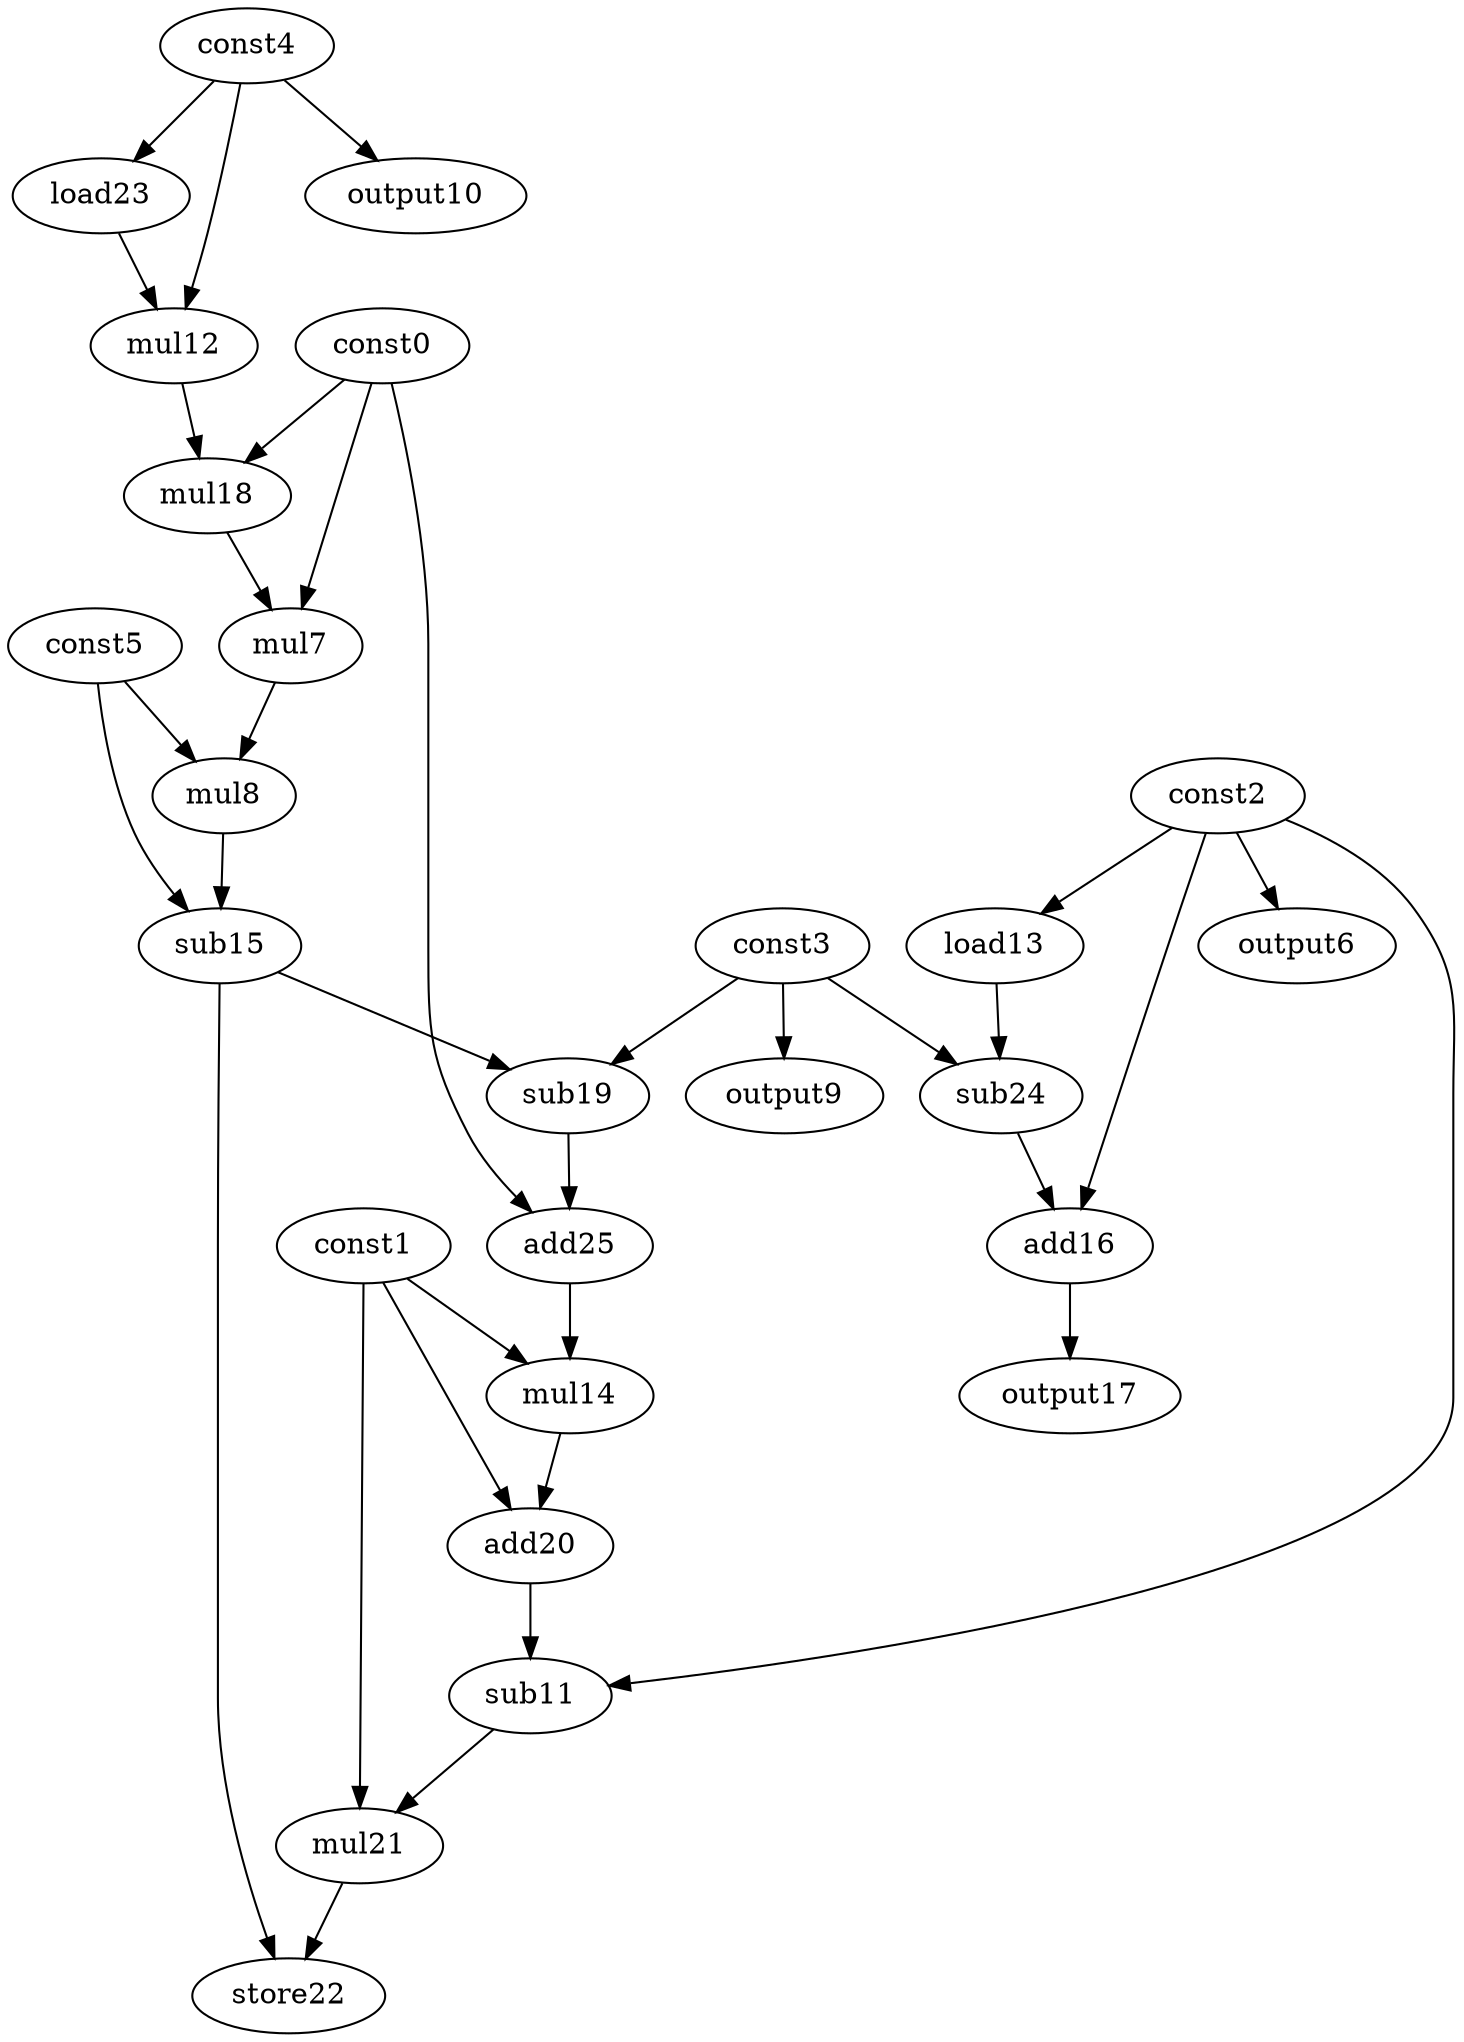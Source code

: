 digraph G { 
const0[opcode=const]; 
const1[opcode=const]; 
const2[opcode=const]; 
const3[opcode=const]; 
const4[opcode=const]; 
const5[opcode=const]; 
output6[opcode=output]; 
mul7[opcode=mul]; 
mul8[opcode=mul]; 
output9[opcode=output]; 
output10[opcode=output]; 
sub11[opcode=sub]; 
mul12[opcode=mul]; 
load13[opcode=load]; 
mul14[opcode=mul]; 
sub15[opcode=sub]; 
add16[opcode=add]; 
output17[opcode=output]; 
mul18[opcode=mul]; 
sub19[opcode=sub]; 
add20[opcode=add]; 
mul21[opcode=mul]; 
store22[opcode=store]; 
load23[opcode=load]; 
sub24[opcode=sub]; 
add25[opcode=add]; 
const2->output6[operand=0];
const3->output9[operand=0];
const4->output10[operand=0];
const2->load13[operand=0];
const4->load23[operand=0];
const4->mul12[operand=0];
load23->mul12[operand=1];
const3->sub24[operand=0];
load13->sub24[operand=1];
sub24->add16[operand=0];
const2->add16[operand=1];
const0->mul18[operand=0];
mul12->mul18[operand=1];
const0->mul7[operand=0];
mul18->mul7[operand=1];
add16->output17[operand=0];
const5->mul8[operand=0];
mul7->mul8[operand=1];
mul8->sub15[operand=0];
const5->sub15[operand=1];
const3->sub19[operand=0];
sub15->sub19[operand=1];
const0->add25[operand=0];
sub19->add25[operand=1];
add25->mul14[operand=0];
const1->mul14[operand=1];
const1->add20[operand=0];
mul14->add20[operand=1];
const2->sub11[operand=0];
add20->sub11[operand=1];
const1->mul21[operand=0];
sub11->mul21[operand=1];
mul21->store22[operand=0];
sub15->store22[operand=1];
}
